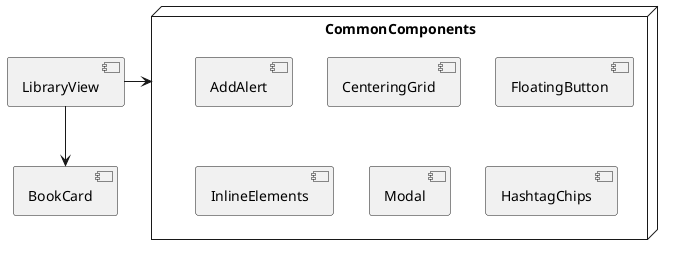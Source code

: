 @startuml
node CommonComponents {
	[AddAlert]
	[CenteringGrid]
	[FloatingButton]
	[InlineElements]
	[Modal]
	[HashtagChips]
}

[LibraryView] -right-> CommonComponents
[LibraryView] --> [BookCard]
@enduml